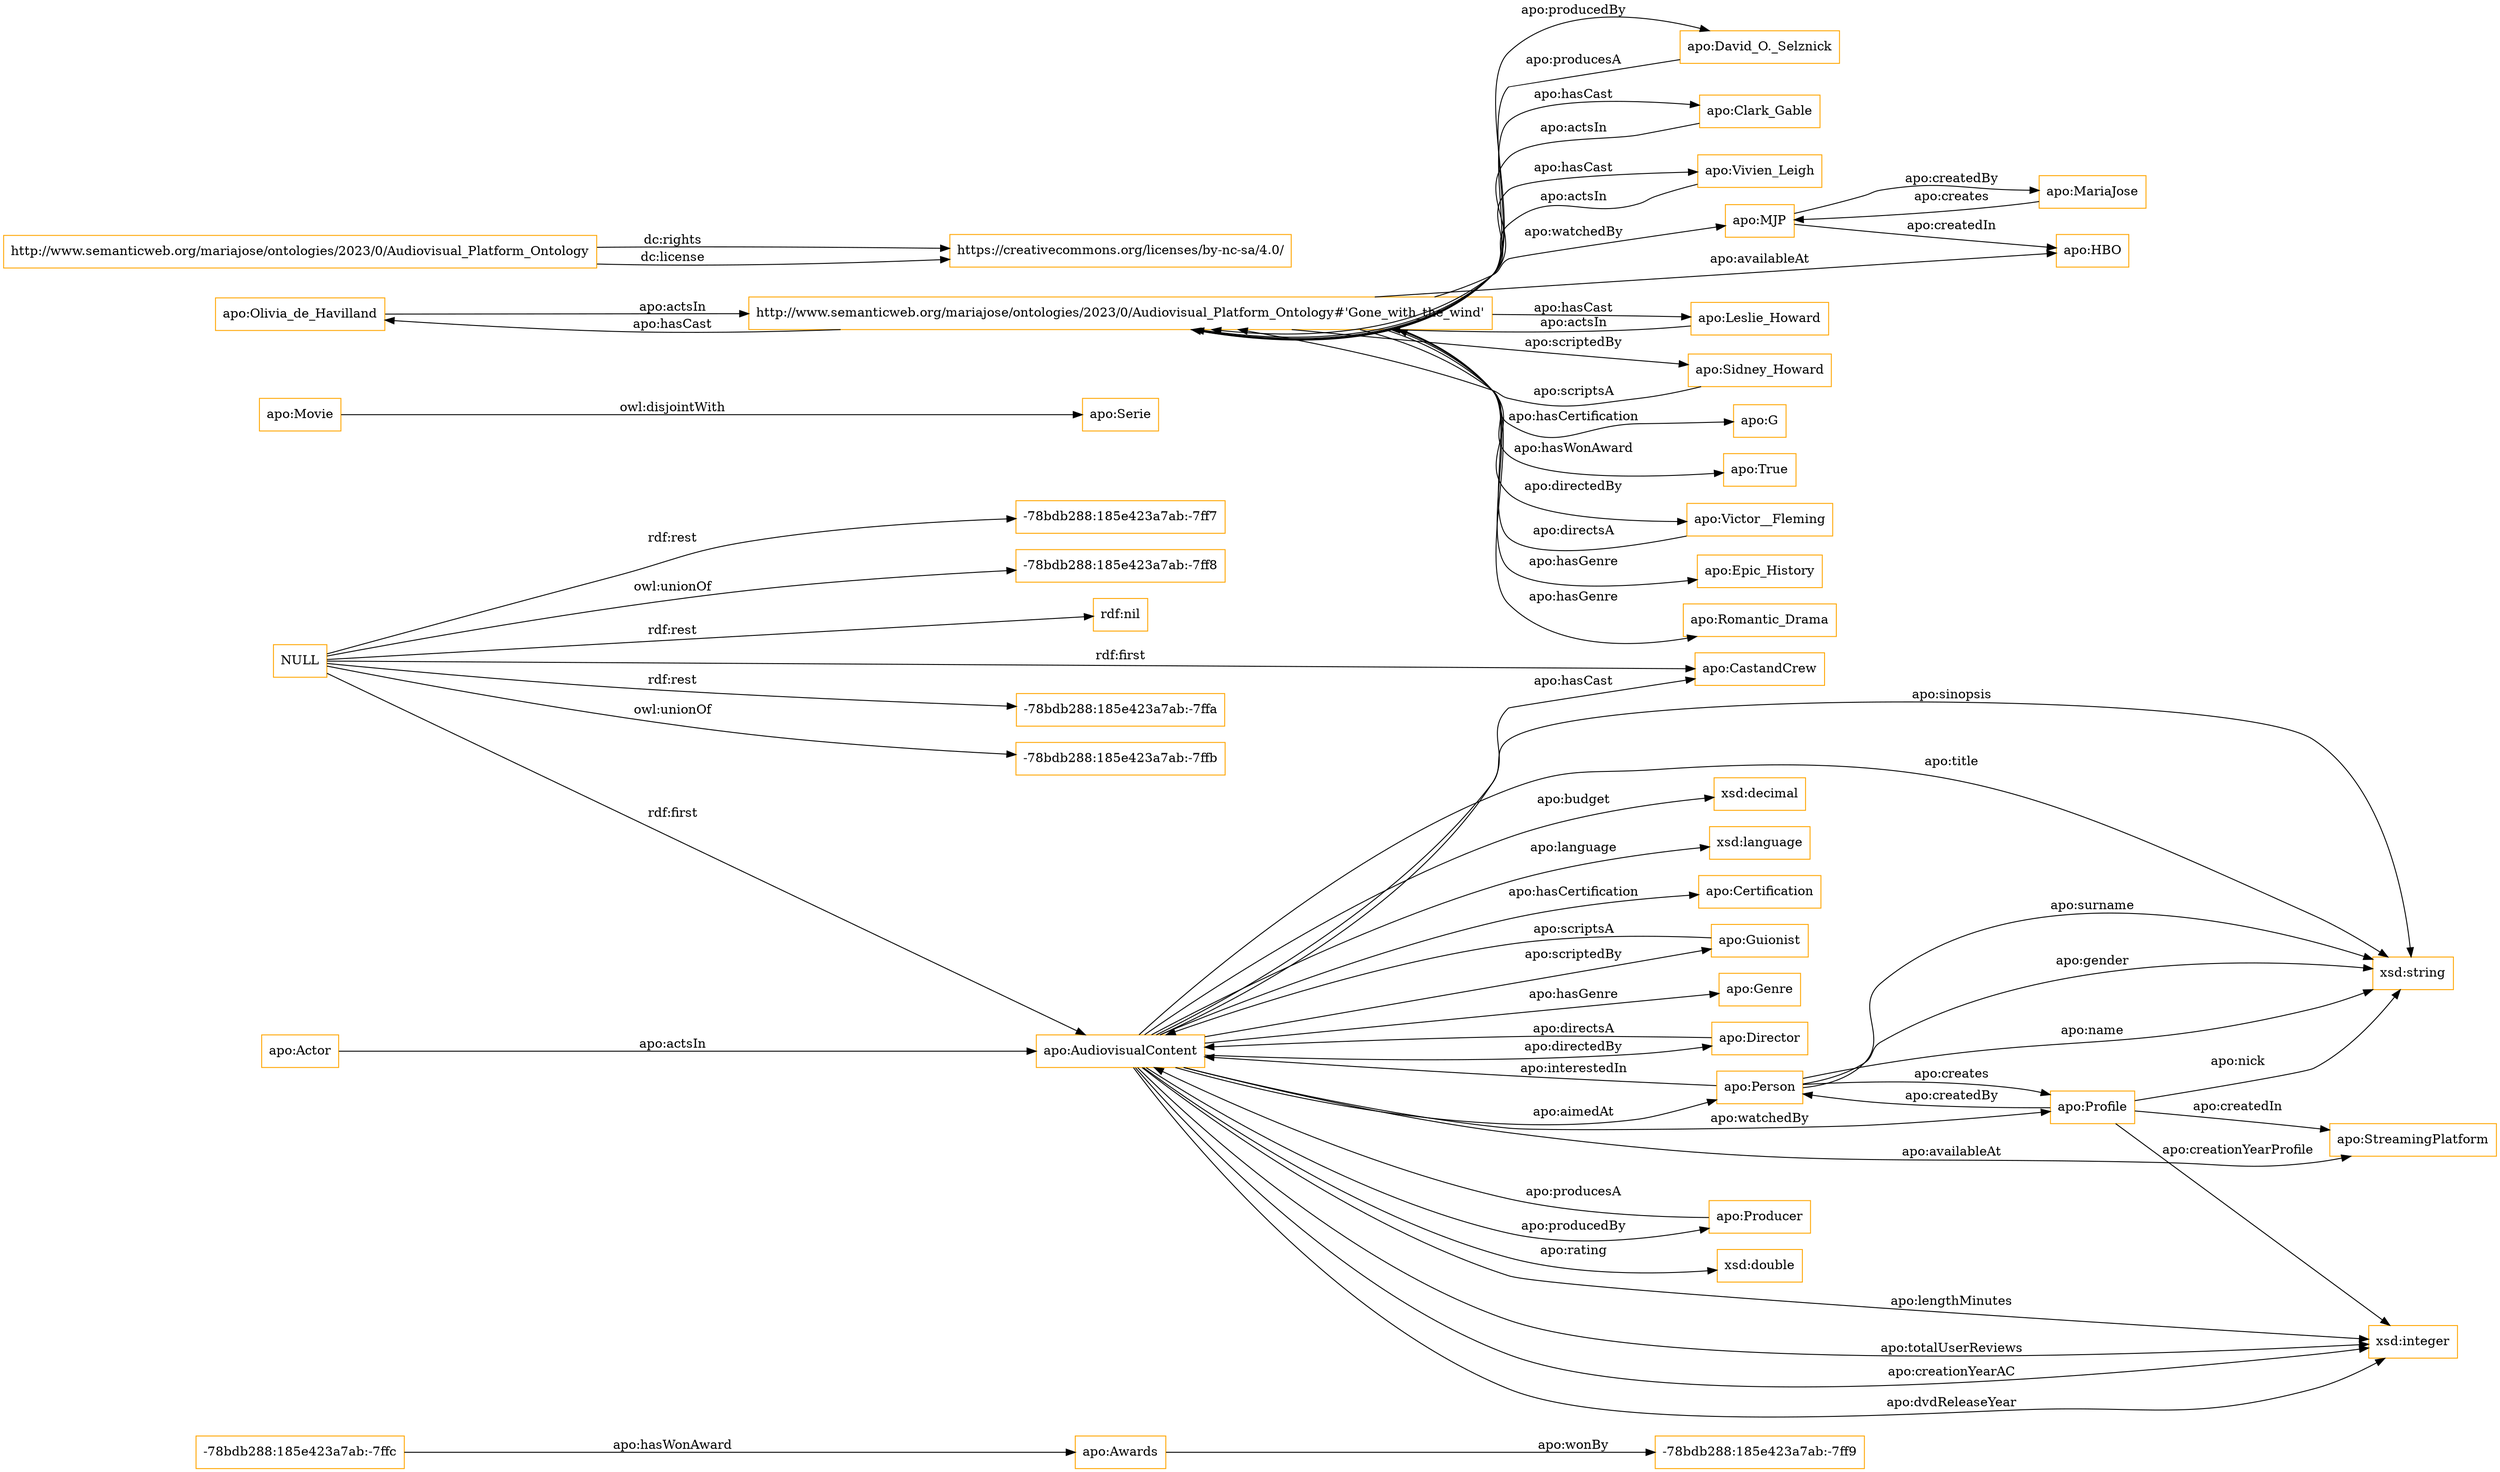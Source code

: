 digraph ar2dtool_diagram { 
rankdir=LR;
size="1501"
node [shape = rectangle, color="orange"]; "-78bdb288:185e423a7ab:-7ff9" "apo:AudiovisualContent" "apo:Movie" "apo:Actor" "apo:Certification" "-78bdb288:185e423a7ab:-7ffc" "apo:Guionist" "apo:Genre" "apo:Director" "apo:Person" "apo:Profile" "apo:Awards" "apo:CastandCrew" "apo:StreamingPlatform" "apo:Producer" "apo:Serie" ; /*classes style*/
	"apo:Movie" -> "apo:Serie" [ label = "owl:disjointWith" ];
	"apo:Olivia_de_Havilland" -> "http://www.semanticweb.org/mariajose/ontologies/2023/0/Audiovisual_Platform_Ontology#'Gone_with_the_wind'" [ label = "apo:actsIn" ];
	"apo:David_O._Selznick" -> "http://www.semanticweb.org/mariajose/ontologies/2023/0/Audiovisual_Platform_Ontology#'Gone_with_the_wind'" [ label = "apo:producesA" ];
	"apo:Clark_Gable" -> "http://www.semanticweb.org/mariajose/ontologies/2023/0/Audiovisual_Platform_Ontology#'Gone_with_the_wind'" [ label = "apo:actsIn" ];
	"apo:Vivien_Leigh" -> "http://www.semanticweb.org/mariajose/ontologies/2023/0/Audiovisual_Platform_Ontology#'Gone_with_the_wind'" [ label = "apo:actsIn" ];
	"apo:MariaJose" -> "apo:MJP" [ label = "apo:creates" ];
	"apo:MJP" -> "apo:HBO" [ label = "apo:createdIn" ];
	"apo:MJP" -> "apo:MariaJose" [ label = "apo:createdBy" ];
	"apo:Leslie_Howard" -> "http://www.semanticweb.org/mariajose/ontologies/2023/0/Audiovisual_Platform_Ontology#'Gone_with_the_wind'" [ label = "apo:actsIn" ];
	"NULL" -> "-78bdb288:185e423a7ab:-7ffa" [ label = "rdf:rest" ];
	"NULL" -> "-78bdb288:185e423a7ab:-7ffb" [ label = "owl:unionOf" ];
	"NULL" -> "-78bdb288:185e423a7ab:-7ff7" [ label = "rdf:rest" ];
	"NULL" -> "apo:AudiovisualContent" [ label = "rdf:first" ];
	"NULL" -> "-78bdb288:185e423a7ab:-7ff8" [ label = "owl:unionOf" ];
	"NULL" -> "rdf:nil" [ label = "rdf:rest" ];
	"NULL" -> "apo:CastandCrew" [ label = "rdf:first" ];
	"apo:Sidney_Howard" -> "http://www.semanticweb.org/mariajose/ontologies/2023/0/Audiovisual_Platform_Ontology#'Gone_with_the_wind'" [ label = "apo:scriptsA" ];
	"http://www.semanticweb.org/mariajose/ontologies/2023/0/Audiovisual_Platform_Ontology" -> "https://creativecommons.org/licenses/by-nc-sa/4.0/" [ label = "dc:rights" ];
	"http://www.semanticweb.org/mariajose/ontologies/2023/0/Audiovisual_Platform_Ontology" -> "https://creativecommons.org/licenses/by-nc-sa/4.0/" [ label = "dc:license" ];
	"http://www.semanticweb.org/mariajose/ontologies/2023/0/Audiovisual_Platform_Ontology#'Gone_with_the_wind'" -> "apo:G" [ label = "apo:hasCertification" ];
	"http://www.semanticweb.org/mariajose/ontologies/2023/0/Audiovisual_Platform_Ontology#'Gone_with_the_wind'" -> "apo:Clark_Gable" [ label = "apo:hasCast" ];
	"http://www.semanticweb.org/mariajose/ontologies/2023/0/Audiovisual_Platform_Ontology#'Gone_with_the_wind'" -> "apo:True" [ label = "apo:hasWonAward" ];
	"http://www.semanticweb.org/mariajose/ontologies/2023/0/Audiovisual_Platform_Ontology#'Gone_with_the_wind'" -> "apo:MJP" [ label = "apo:watchedBy" ];
	"http://www.semanticweb.org/mariajose/ontologies/2023/0/Audiovisual_Platform_Ontology#'Gone_with_the_wind'" -> "apo:Victor__Fleming" [ label = "apo:directedBy" ];
	"http://www.semanticweb.org/mariajose/ontologies/2023/0/Audiovisual_Platform_Ontology#'Gone_with_the_wind'" -> "apo:Olivia_de_Havilland" [ label = "apo:hasCast" ];
	"http://www.semanticweb.org/mariajose/ontologies/2023/0/Audiovisual_Platform_Ontology#'Gone_with_the_wind'" -> "apo:Epic_History" [ label = "apo:hasGenre" ];
	"http://www.semanticweb.org/mariajose/ontologies/2023/0/Audiovisual_Platform_Ontology#'Gone_with_the_wind'" -> "apo:David_O._Selznick" [ label = "apo:producedBy" ];
	"http://www.semanticweb.org/mariajose/ontologies/2023/0/Audiovisual_Platform_Ontology#'Gone_with_the_wind'" -> "apo:Vivien_Leigh" [ label = "apo:hasCast" ];
	"http://www.semanticweb.org/mariajose/ontologies/2023/0/Audiovisual_Platform_Ontology#'Gone_with_the_wind'" -> "apo:Romantic_Drama" [ label = "apo:hasGenre" ];
	"http://www.semanticweb.org/mariajose/ontologies/2023/0/Audiovisual_Platform_Ontology#'Gone_with_the_wind'" -> "apo:HBO" [ label = "apo:availableAt" ];
	"http://www.semanticweb.org/mariajose/ontologies/2023/0/Audiovisual_Platform_Ontology#'Gone_with_the_wind'" -> "apo:Leslie_Howard" [ label = "apo:hasCast" ];
	"http://www.semanticweb.org/mariajose/ontologies/2023/0/Audiovisual_Platform_Ontology#'Gone_with_the_wind'" -> "apo:Sidney_Howard" [ label = "apo:scriptedBy" ];
	"apo:Victor__Fleming" -> "http://www.semanticweb.org/mariajose/ontologies/2023/0/Audiovisual_Platform_Ontology#'Gone_with_the_wind'" [ label = "apo:directsA" ];
	"apo:Director" -> "apo:AudiovisualContent" [ label = "apo:directsA" ];
	"apo:AudiovisualContent" -> "xsd:double" [ label = "apo:rating" ];
	"apo:Profile" -> "apo:Person" [ label = "apo:createdBy" ];
	"apo:AudiovisualContent" -> "xsd:string" [ label = "apo:sinopsis" ];
	"apo:AudiovisualContent" -> "apo:StreamingPlatform" [ label = "apo:availableAt" ];
	"apo:AudiovisualContent" -> "apo:CastandCrew" [ label = "apo:hasCast" ];
	"apo:AudiovisualContent" -> "apo:Certification" [ label = "apo:hasCertification" ];
	"apo:Profile" -> "xsd:string" [ label = "apo:nick" ];
	"apo:AudiovisualContent" -> "xsd:string" [ label = "apo:title" ];
	"apo:Awards" -> "-78bdb288:185e423a7ab:-7ff9" [ label = "apo:wonBy" ];
	"apo:Person" -> "apo:Profile" [ label = "apo:creates" ];
	"apo:AudiovisualContent" -> "apo:Genre" [ label = "apo:hasGenre" ];
	"apo:AudiovisualContent" -> "apo:Producer" [ label = "apo:producedBy" ];
	"apo:Profile" -> "apo:StreamingPlatform" [ label = "apo:createdIn" ];
	"apo:AudiovisualContent" -> "apo:Person" [ label = "apo:aimedAt" ];
	"apo:AudiovisualContent" -> "xsd:integer" [ label = "apo:dvdReleaseYear" ];
	"apo:Producer" -> "apo:AudiovisualContent" [ label = "apo:producesA" ];
	"apo:AudiovisualContent" -> "xsd:integer" [ label = "apo:creationYearAC" ];
	"-78bdb288:185e423a7ab:-7ffc" -> "apo:Awards" [ label = "apo:hasWonAward" ];
	"apo:AudiovisualContent" -> "apo:Director" [ label = "apo:directedBy" ];
	"apo:Profile" -> "xsd:integer" [ label = "apo:creationYearProfile" ];
	"apo:Person" -> "xsd:string" [ label = "apo:name" ];
	"apo:AudiovisualContent" -> "xsd:integer" [ label = "apo:totalUserReviews" ];
	"apo:Person" -> "xsd:string" [ label = "apo:surname" ];
	"apo:AudiovisualContent" -> "xsd:decimal" [ label = "apo:budget" ];
	"apo:Actor" -> "apo:AudiovisualContent" [ label = "apo:actsIn" ];
	"apo:AudiovisualContent" -> "xsd:integer" [ label = "apo:lengthMinutes" ];
	"apo:Person" -> "xsd:string" [ label = "apo:gender" ];
	"apo:AudiovisualContent" -> "apo:Guionist" [ label = "apo:scriptedBy" ];
	"apo:Guionist" -> "apo:AudiovisualContent" [ label = "apo:scriptsA" ];
	"apo:Person" -> "apo:AudiovisualContent" [ label = "apo:interestedIn" ];
	"apo:AudiovisualContent" -> "apo:Profile" [ label = "apo:watchedBy" ];
	"apo:AudiovisualContent" -> "xsd:language" [ label = "apo:language" ];

}
